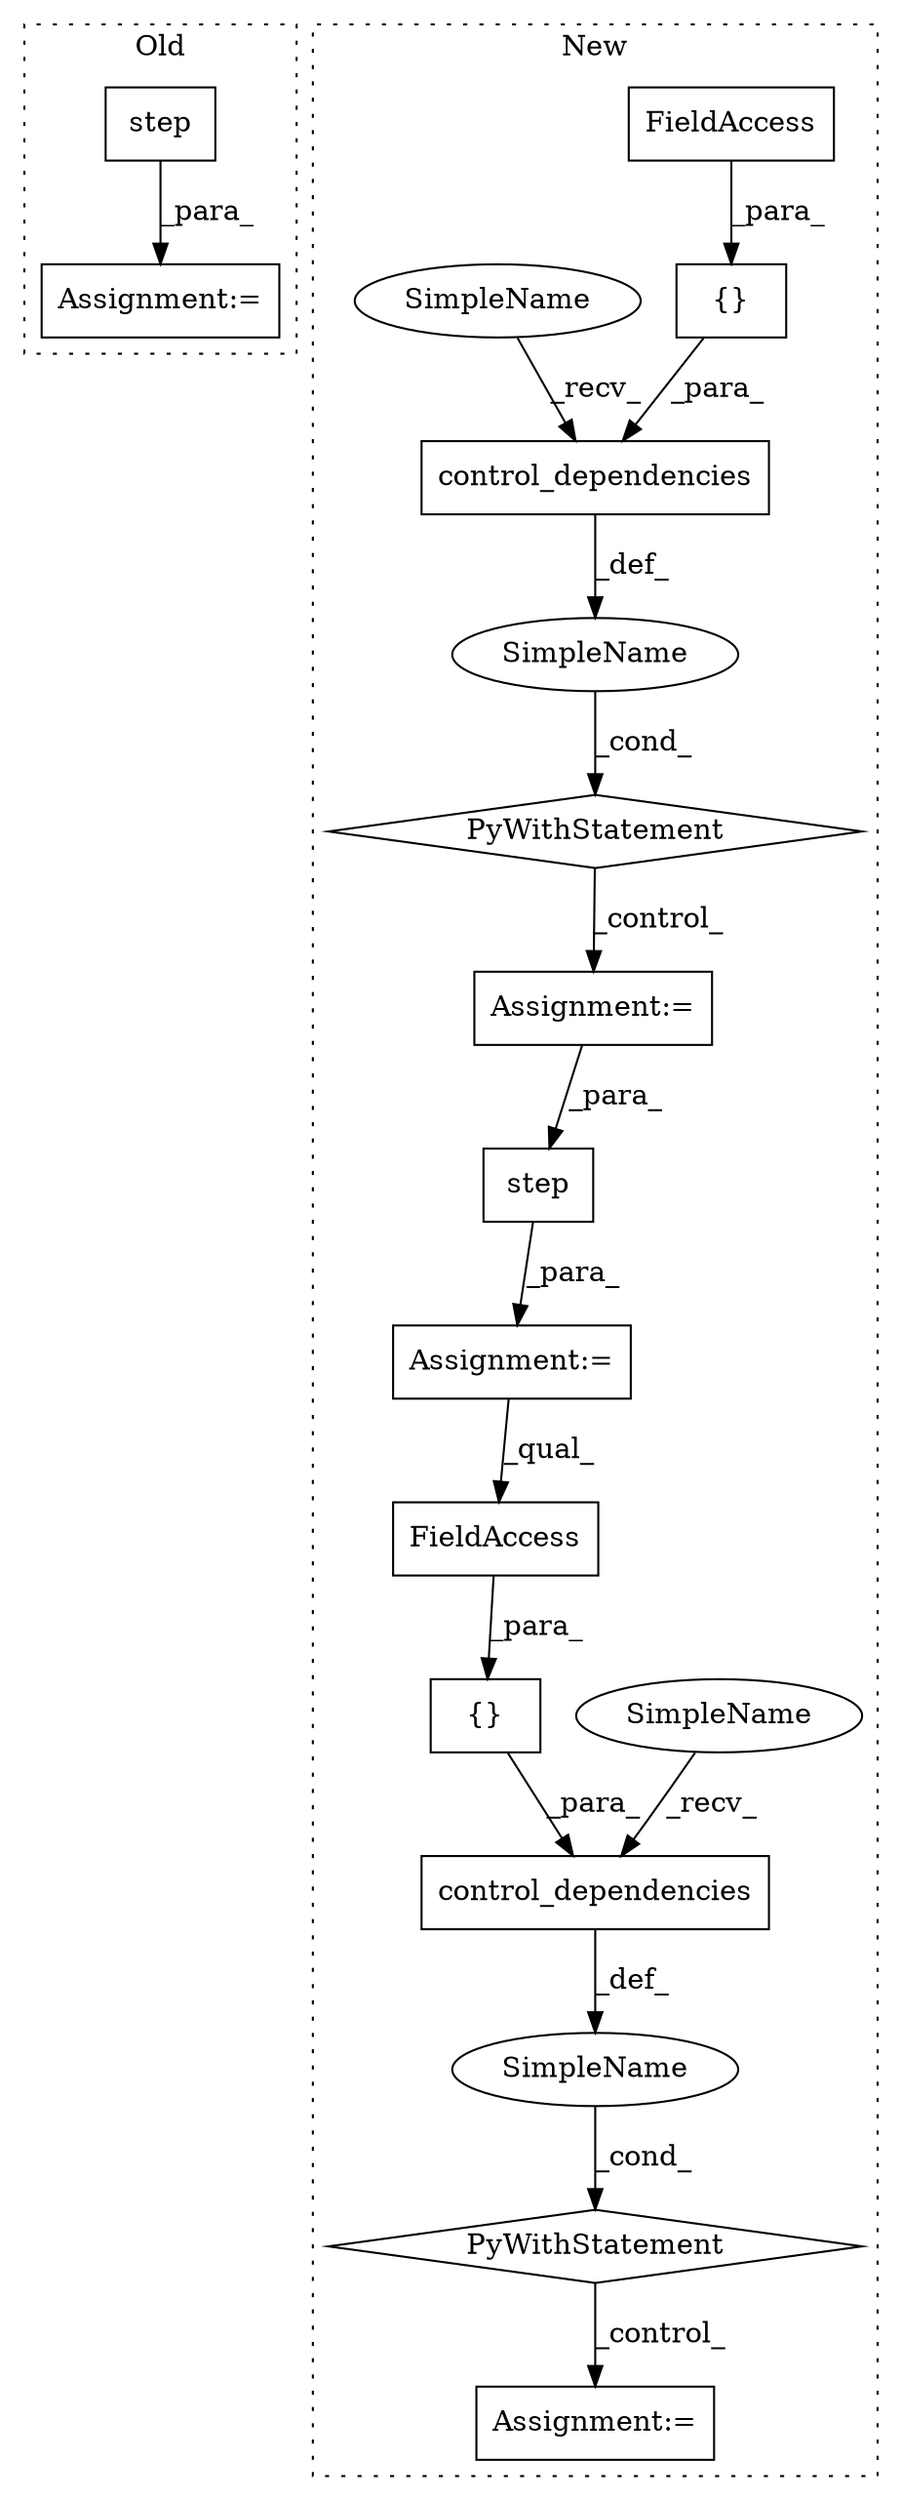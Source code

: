 digraph G {
subgraph cluster0 {
1 [label="step" a="32" s="12615,12655" l="5,1" shape="box"];
6 [label="Assignment:=" a="7" s="12606" l="2" shape="box"];
label = "Old";
style="dotted";
}
subgraph cluster1 {
2 [label="PyWithStatement" a="104" s="11961,12034" l="10,2" shape="diamond"];
3 [label="Assignment:=" a="7" s="12050" l="1" shape="box"];
4 [label="SimpleName" a="42" s="" l="" shape="ellipse"];
5 [label="control_dependencies" a="32" s="11982,12033" l="21,1" shape="box"];
7 [label="control_dependencies" a="32" s="11812,11863" l="21,1" shape="box"];
8 [label="PyWithStatement" a="104" s="11791,11864" l="10,2" shape="diamond"];
9 [label="Assignment:=" a="7" s="11935" l="1" shape="box"];
10 [label="FieldAccess" a="22" s="12013" l="19" shape="box"];
11 [label="{}" a="4" s="11842,11862" l="1,1" shape="box"];
12 [label="FieldAccess" a="22" s="11843" l="19" shape="box"];
13 [label="{}" a="4" s="12012,12032" l="1,1" shape="box"];
14 [label="SimpleName" a="42" s="" l="" shape="ellipse"];
15 [label="Assignment:=" a="7" s="11880" l="1" shape="box"];
16 [label="step" a="32" s="11943,11954" l="5,1" shape="box"];
17 [label="SimpleName" a="42" s="11971" l="10" shape="ellipse"];
18 [label="SimpleName" a="42" s="11801" l="10" shape="ellipse"];
label = "New";
style="dotted";
}
1 -> 6 [label="_para_"];
2 -> 3 [label="_control_"];
4 -> 2 [label="_cond_"];
5 -> 4 [label="_def_"];
7 -> 14 [label="_def_"];
8 -> 15 [label="_control_"];
9 -> 10 [label="_qual_"];
10 -> 13 [label="_para_"];
11 -> 7 [label="_para_"];
12 -> 11 [label="_para_"];
13 -> 5 [label="_para_"];
14 -> 8 [label="_cond_"];
15 -> 16 [label="_para_"];
16 -> 9 [label="_para_"];
17 -> 5 [label="_recv_"];
18 -> 7 [label="_recv_"];
}